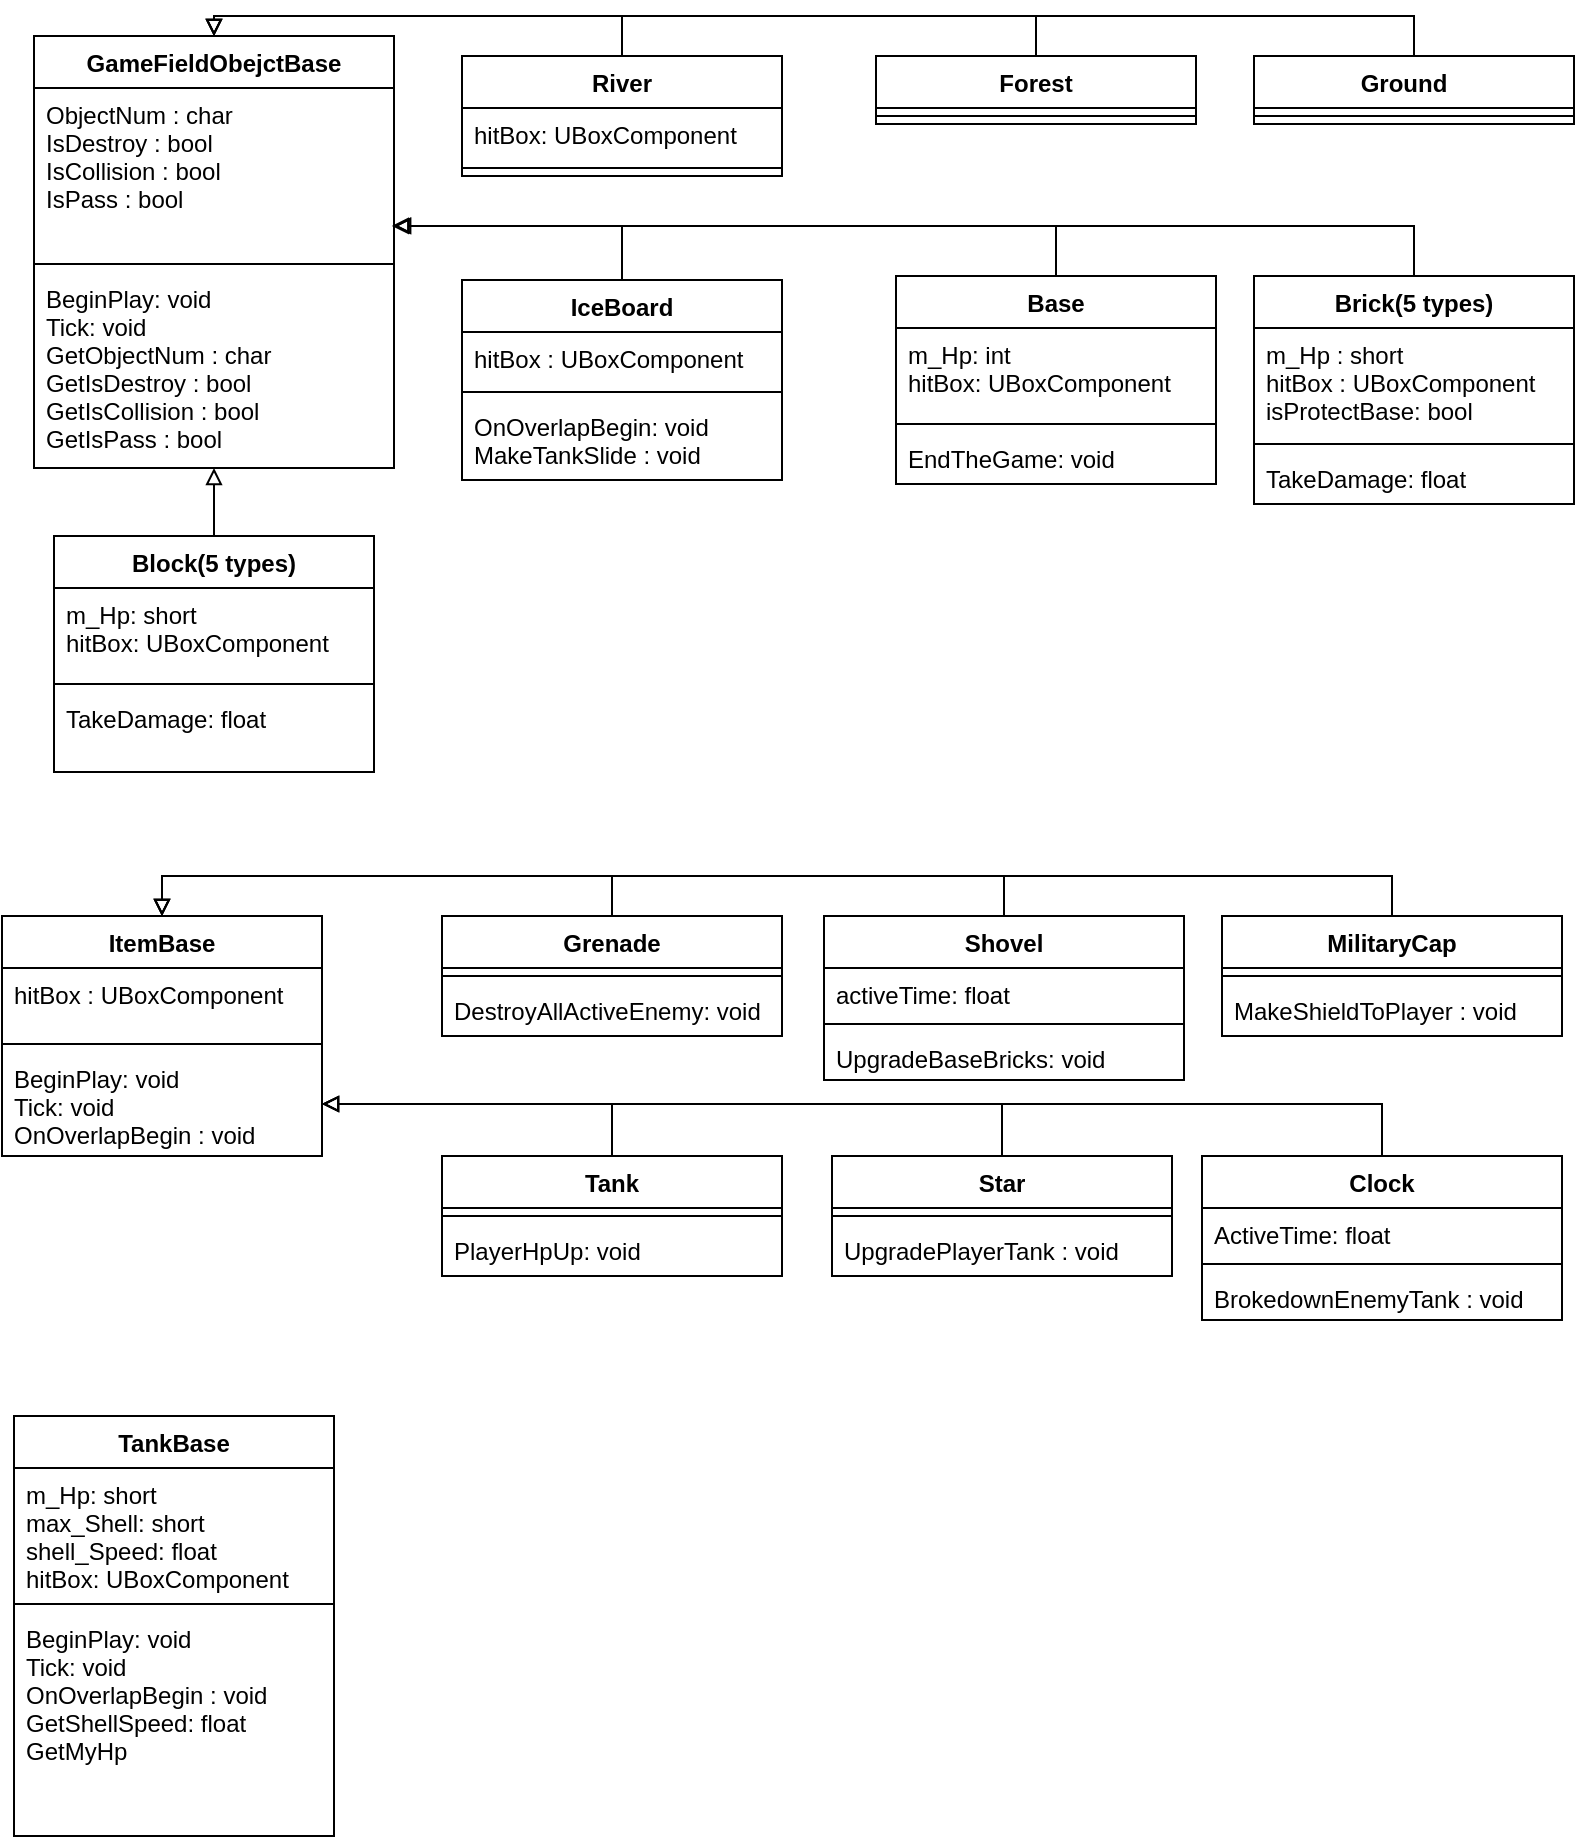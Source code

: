 <mxfile version="14.8.2" type="github">
  <diagram id="18M-LUdaHcNmzgpJbuH8" name="Page-1">
    <mxGraphModel dx="1422" dy="762" grid="1" gridSize="10" guides="1" tooltips="1" connect="1" arrows="1" fold="1" page="1" pageScale="1" pageWidth="827" pageHeight="1169" math="0" shadow="0">
      <root>
        <mxCell id="0" />
        <mxCell id="1" parent="0" />
        <mxCell id="j56DUkqlP8ktRM9wooqD-5" value="GameFieldObejctBase" style="swimlane;fontStyle=1;align=center;verticalAlign=top;childLayout=stackLayout;horizontal=1;startSize=26;horizontalStack=0;resizeParent=1;resizeParentMax=0;resizeLast=0;collapsible=1;marginBottom=0;" parent="1" vertex="1">
          <mxGeometry x="40" y="30" width="180" height="216" as="geometry" />
        </mxCell>
        <mxCell id="j56DUkqlP8ktRM9wooqD-6" value="ObjectNum : char&#xa;IsDestroy : bool &#xa;IsCollision : bool &#xa;IsPass : bool&#xa;" style="text;strokeColor=none;fillColor=none;align=left;verticalAlign=top;spacingLeft=4;spacingRight=4;overflow=hidden;rotatable=0;points=[[0,0.5],[1,0.5]];portConstraint=eastwest;" parent="j56DUkqlP8ktRM9wooqD-5" vertex="1">
          <mxGeometry y="26" width="180" height="84" as="geometry" />
        </mxCell>
        <mxCell id="j56DUkqlP8ktRM9wooqD-7" value="" style="line;strokeWidth=1;fillColor=none;align=left;verticalAlign=middle;spacingTop=-1;spacingLeft=3;spacingRight=3;rotatable=0;labelPosition=right;points=[];portConstraint=eastwest;" parent="j56DUkqlP8ktRM9wooqD-5" vertex="1">
          <mxGeometry y="110" width="180" height="8" as="geometry" />
        </mxCell>
        <mxCell id="j56DUkqlP8ktRM9wooqD-8" value="BeginPlay: void&#xa;Tick: void&#xa;GetObjectNum : char&#xa;GetIsDestroy : bool &#xa;GetIsCollision : bool &#xa;GetIsPass : bool&#xa;&#xa;" style="text;strokeColor=none;fillColor=none;align=left;verticalAlign=top;spacingLeft=4;spacingRight=4;overflow=hidden;rotatable=0;points=[[0,0.5],[1,0.5]];portConstraint=eastwest;" parent="j56DUkqlP8ktRM9wooqD-5" vertex="1">
          <mxGeometry y="118" width="180" height="98" as="geometry" />
        </mxCell>
        <mxCell id="-nYvT70M20ZzREp3ke7q-32" style="edgeStyle=orthogonalEdgeStyle;rounded=0;orthogonalLoop=1;jettySize=auto;html=1;exitX=0.5;exitY=0;exitDx=0;exitDy=0;entryX=0.5;entryY=0;entryDx=0;entryDy=0;endArrow=block;endFill=0;" edge="1" parent="1" source="ObYeSLzphHEVCBW5jLu3-10" target="j56DUkqlP8ktRM9wooqD-5">
          <mxGeometry relative="1" as="geometry" />
        </mxCell>
        <mxCell id="ObYeSLzphHEVCBW5jLu3-10" value="Ground   " style="swimlane;fontStyle=1;align=center;verticalAlign=top;childLayout=stackLayout;horizontal=1;startSize=26;horizontalStack=0;resizeParent=1;resizeParentMax=0;resizeLast=0;collapsible=1;marginBottom=0;" parent="1" vertex="1">
          <mxGeometry x="650" y="40" width="160" height="34" as="geometry" />
        </mxCell>
        <mxCell id="ObYeSLzphHEVCBW5jLu3-12" value="" style="line;strokeWidth=1;fillColor=none;align=left;verticalAlign=middle;spacingTop=-1;spacingLeft=3;spacingRight=3;rotatable=0;labelPosition=right;points=[];portConstraint=eastwest;" parent="ObYeSLzphHEVCBW5jLu3-10" vertex="1">
          <mxGeometry y="26" width="160" height="8" as="geometry" />
        </mxCell>
        <mxCell id="Gsq7Cc53CUmocSwE9akI-6" style="edgeStyle=orthogonalEdgeStyle;rounded=0;orthogonalLoop=1;jettySize=auto;html=1;exitX=0.5;exitY=0;exitDx=0;exitDy=0;entryX=0.5;entryY=1;entryDx=0;entryDy=0;entryPerimeter=0;endArrow=block;endFill=0;" parent="1" source="ObYeSLzphHEVCBW5jLu3-14" target="j56DUkqlP8ktRM9wooqD-8" edge="1">
          <mxGeometry relative="1" as="geometry" />
        </mxCell>
        <mxCell id="ObYeSLzphHEVCBW5jLu3-14" value="Block(5 types)" style="swimlane;fontStyle=1;align=center;verticalAlign=top;childLayout=stackLayout;horizontal=1;startSize=26;horizontalStack=0;resizeParent=1;resizeParentMax=0;resizeLast=0;collapsible=1;marginBottom=0;" parent="1" vertex="1">
          <mxGeometry x="50" y="280" width="160" height="118" as="geometry" />
        </mxCell>
        <mxCell id="ObYeSLzphHEVCBW5jLu3-15" value="m_Hp: short&#xa;hitBox: UBoxComponent" style="text;strokeColor=none;fillColor=none;align=left;verticalAlign=top;spacingLeft=4;spacingRight=4;overflow=hidden;rotatable=0;points=[[0,0.5],[1,0.5]];portConstraint=eastwest;" parent="ObYeSLzphHEVCBW5jLu3-14" vertex="1">
          <mxGeometry y="26" width="160" height="44" as="geometry" />
        </mxCell>
        <mxCell id="ObYeSLzphHEVCBW5jLu3-16" value="" style="line;strokeWidth=1;fillColor=none;align=left;verticalAlign=middle;spacingTop=-1;spacingLeft=3;spacingRight=3;rotatable=0;labelPosition=right;points=[];portConstraint=eastwest;" parent="ObYeSLzphHEVCBW5jLu3-14" vertex="1">
          <mxGeometry y="70" width="160" height="8" as="geometry" />
        </mxCell>
        <mxCell id="ObYeSLzphHEVCBW5jLu3-17" value="TakeDamage: float " style="text;strokeColor=none;fillColor=none;align=left;verticalAlign=top;spacingLeft=4;spacingRight=4;overflow=hidden;rotatable=0;points=[[0,0.5],[1,0.5]];portConstraint=eastwest;" parent="ObYeSLzphHEVCBW5jLu3-14" vertex="1">
          <mxGeometry y="78" width="160" height="40" as="geometry" />
        </mxCell>
        <mxCell id="-nYvT70M20ZzREp3ke7q-29" style="edgeStyle=orthogonalEdgeStyle;rounded=0;orthogonalLoop=1;jettySize=auto;html=1;exitX=0.5;exitY=0;exitDx=0;exitDy=0;entryX=0.994;entryY=0.821;entryDx=0;entryDy=0;entryPerimeter=0;endArrow=block;endFill=0;" edge="1" parent="1" source="ObYeSLzphHEVCBW5jLu3-18" target="j56DUkqlP8ktRM9wooqD-6">
          <mxGeometry relative="1" as="geometry" />
        </mxCell>
        <mxCell id="ObYeSLzphHEVCBW5jLu3-18" value="Brick(5 types)" style="swimlane;fontStyle=1;align=center;verticalAlign=top;childLayout=stackLayout;horizontal=1;startSize=26;horizontalStack=0;resizeParent=1;resizeParentMax=0;resizeLast=0;collapsible=1;marginBottom=0;" parent="1" vertex="1">
          <mxGeometry x="650" y="150" width="160" height="114" as="geometry" />
        </mxCell>
        <mxCell id="ObYeSLzphHEVCBW5jLu3-19" value="m_Hp : short&#xa;hitBox : UBoxComponent&#xa;isProtectBase: bool&#xa;" style="text;strokeColor=none;fillColor=none;align=left;verticalAlign=top;spacingLeft=4;spacingRight=4;overflow=hidden;rotatable=0;points=[[0,0.5],[1,0.5]];portConstraint=eastwest;" parent="ObYeSLzphHEVCBW5jLu3-18" vertex="1">
          <mxGeometry y="26" width="160" height="54" as="geometry" />
        </mxCell>
        <mxCell id="ObYeSLzphHEVCBW5jLu3-20" value="" style="line;strokeWidth=1;fillColor=none;align=left;verticalAlign=middle;spacingTop=-1;spacingLeft=3;spacingRight=3;rotatable=0;labelPosition=right;points=[];portConstraint=eastwest;" parent="ObYeSLzphHEVCBW5jLu3-18" vertex="1">
          <mxGeometry y="80" width="160" height="8" as="geometry" />
        </mxCell>
        <mxCell id="ObYeSLzphHEVCBW5jLu3-21" value="TakeDamage: float " style="text;strokeColor=none;fillColor=none;align=left;verticalAlign=top;spacingLeft=4;spacingRight=4;overflow=hidden;rotatable=0;points=[[0,0.5],[1,0.5]];portConstraint=eastwest;" parent="ObYeSLzphHEVCBW5jLu3-18" vertex="1">
          <mxGeometry y="88" width="160" height="26" as="geometry" />
        </mxCell>
        <mxCell id="-nYvT70M20ZzREp3ke7q-31" style="edgeStyle=orthogonalEdgeStyle;rounded=0;orthogonalLoop=1;jettySize=auto;html=1;exitX=0.5;exitY=0;exitDx=0;exitDy=0;entryX=0.5;entryY=0;entryDx=0;entryDy=0;endArrow=block;endFill=0;" edge="1" parent="1" source="ObYeSLzphHEVCBW5jLu3-22" target="j56DUkqlP8ktRM9wooqD-5">
          <mxGeometry relative="1" as="geometry" />
        </mxCell>
        <mxCell id="ObYeSLzphHEVCBW5jLu3-22" value="Forest" style="swimlane;fontStyle=1;align=center;verticalAlign=top;childLayout=stackLayout;horizontal=1;startSize=26;horizontalStack=0;resizeParent=1;resizeParentMax=0;resizeLast=0;collapsible=1;marginBottom=0;" parent="1" vertex="1">
          <mxGeometry x="461" y="40" width="160" height="34" as="geometry" />
        </mxCell>
        <mxCell id="ObYeSLzphHEVCBW5jLu3-24" value="" style="line;strokeWidth=1;fillColor=none;align=left;verticalAlign=middle;spacingTop=-1;spacingLeft=3;spacingRight=3;rotatable=0;labelPosition=right;points=[];portConstraint=eastwest;" parent="ObYeSLzphHEVCBW5jLu3-22" vertex="1">
          <mxGeometry y="26" width="160" height="8" as="geometry" />
        </mxCell>
        <mxCell id="-nYvT70M20ZzREp3ke7q-30" style="edgeStyle=orthogonalEdgeStyle;rounded=0;orthogonalLoop=1;jettySize=auto;html=1;exitX=0.5;exitY=0;exitDx=0;exitDy=0;entryX=0.5;entryY=0;entryDx=0;entryDy=0;endArrow=block;endFill=0;" edge="1" parent="1" source="ObYeSLzphHEVCBW5jLu3-26" target="j56DUkqlP8ktRM9wooqD-5">
          <mxGeometry relative="1" as="geometry" />
        </mxCell>
        <mxCell id="ObYeSLzphHEVCBW5jLu3-26" value="River" style="swimlane;fontStyle=1;align=center;verticalAlign=top;childLayout=stackLayout;horizontal=1;startSize=26;horizontalStack=0;resizeParent=1;resizeParentMax=0;resizeLast=0;collapsible=1;marginBottom=0;" parent="1" vertex="1">
          <mxGeometry x="254" y="40" width="160" height="60" as="geometry" />
        </mxCell>
        <mxCell id="ObYeSLzphHEVCBW5jLu3-27" value="hitBox: UBoxComponent" style="text;strokeColor=none;fillColor=none;align=left;verticalAlign=top;spacingLeft=4;spacingRight=4;overflow=hidden;rotatable=0;points=[[0,0.5],[1,0.5]];portConstraint=eastwest;" parent="ObYeSLzphHEVCBW5jLu3-26" vertex="1">
          <mxGeometry y="26" width="160" height="26" as="geometry" />
        </mxCell>
        <mxCell id="ObYeSLzphHEVCBW5jLu3-28" value="" style="line;strokeWidth=1;fillColor=none;align=left;verticalAlign=middle;spacingTop=-1;spacingLeft=3;spacingRight=3;rotatable=0;labelPosition=right;points=[];portConstraint=eastwest;" parent="ObYeSLzphHEVCBW5jLu3-26" vertex="1">
          <mxGeometry y="52" width="160" height="8" as="geometry" />
        </mxCell>
        <mxCell id="-nYvT70M20ZzREp3ke7q-26" style="edgeStyle=orthogonalEdgeStyle;rounded=0;orthogonalLoop=1;jettySize=auto;html=1;exitX=0.5;exitY=0;exitDx=0;exitDy=0;entryX=1;entryY=0.821;entryDx=0;entryDy=0;entryPerimeter=0;endArrow=block;endFill=0;" edge="1" parent="1" source="ObYeSLzphHEVCBW5jLu3-30" target="j56DUkqlP8ktRM9wooqD-6">
          <mxGeometry relative="1" as="geometry" />
        </mxCell>
        <mxCell id="ObYeSLzphHEVCBW5jLu3-30" value="IceBoard" style="swimlane;fontStyle=1;align=center;verticalAlign=top;childLayout=stackLayout;horizontal=1;startSize=26;horizontalStack=0;resizeParent=1;resizeParentMax=0;resizeLast=0;collapsible=1;marginBottom=0;" parent="1" vertex="1">
          <mxGeometry x="254" y="152" width="160" height="100" as="geometry" />
        </mxCell>
        <mxCell id="ObYeSLzphHEVCBW5jLu3-31" value="hitBox : UBoxComponent" style="text;strokeColor=none;fillColor=none;align=left;verticalAlign=top;spacingLeft=4;spacingRight=4;overflow=hidden;rotatable=0;points=[[0,0.5],[1,0.5]];portConstraint=eastwest;" parent="ObYeSLzphHEVCBW5jLu3-30" vertex="1">
          <mxGeometry y="26" width="160" height="26" as="geometry" />
        </mxCell>
        <mxCell id="ObYeSLzphHEVCBW5jLu3-32" value="" style="line;strokeWidth=1;fillColor=none;align=left;verticalAlign=middle;spacingTop=-1;spacingLeft=3;spacingRight=3;rotatable=0;labelPosition=right;points=[];portConstraint=eastwest;" parent="ObYeSLzphHEVCBW5jLu3-30" vertex="1">
          <mxGeometry y="52" width="160" height="8" as="geometry" />
        </mxCell>
        <mxCell id="ObYeSLzphHEVCBW5jLu3-33" value="OnOverlapBegin: void&#xa;MakeTankSlide : void&#xa;&#xa;" style="text;strokeColor=none;fillColor=none;align=left;verticalAlign=top;spacingLeft=4;spacingRight=4;overflow=hidden;rotatable=0;points=[[0,0.5],[1,0.5]];portConstraint=eastwest;" parent="ObYeSLzphHEVCBW5jLu3-30" vertex="1">
          <mxGeometry y="60" width="160" height="40" as="geometry" />
        </mxCell>
        <mxCell id="-nYvT70M20ZzREp3ke7q-28" style="edgeStyle=orthogonalEdgeStyle;rounded=0;orthogonalLoop=1;jettySize=auto;html=1;exitX=0.5;exitY=0;exitDx=0;exitDy=0;entryX=1;entryY=0.821;entryDx=0;entryDy=0;entryPerimeter=0;endArrow=block;endFill=0;" edge="1" parent="1" source="ObYeSLzphHEVCBW5jLu3-34" target="j56DUkqlP8ktRM9wooqD-6">
          <mxGeometry relative="1" as="geometry" />
        </mxCell>
        <mxCell id="ObYeSLzphHEVCBW5jLu3-34" value="Base" style="swimlane;fontStyle=1;align=center;verticalAlign=top;childLayout=stackLayout;horizontal=1;startSize=26;horizontalStack=0;resizeParent=1;resizeParentMax=0;resizeLast=0;collapsible=1;marginBottom=0;" parent="1" vertex="1">
          <mxGeometry x="471" y="150" width="160" height="104" as="geometry" />
        </mxCell>
        <mxCell id="ObYeSLzphHEVCBW5jLu3-35" value="m_Hp: int&#xa;hitBox: UBoxComponent" style="text;strokeColor=none;fillColor=none;align=left;verticalAlign=top;spacingLeft=4;spacingRight=4;overflow=hidden;rotatable=0;points=[[0,0.5],[1,0.5]];portConstraint=eastwest;" parent="ObYeSLzphHEVCBW5jLu3-34" vertex="1">
          <mxGeometry y="26" width="160" height="44" as="geometry" />
        </mxCell>
        <mxCell id="ObYeSLzphHEVCBW5jLu3-36" value="" style="line;strokeWidth=1;fillColor=none;align=left;verticalAlign=middle;spacingTop=-1;spacingLeft=3;spacingRight=3;rotatable=0;labelPosition=right;points=[];portConstraint=eastwest;" parent="ObYeSLzphHEVCBW5jLu3-34" vertex="1">
          <mxGeometry y="70" width="160" height="8" as="geometry" />
        </mxCell>
        <mxCell id="ObYeSLzphHEVCBW5jLu3-37" value="EndTheGame: void " style="text;strokeColor=none;fillColor=none;align=left;verticalAlign=top;spacingLeft=4;spacingRight=4;overflow=hidden;rotatable=0;points=[[0,0.5],[1,0.5]];portConstraint=eastwest;" parent="ObYeSLzphHEVCBW5jLu3-34" vertex="1">
          <mxGeometry y="78" width="160" height="26" as="geometry" />
        </mxCell>
        <mxCell id="Gsq7Cc53CUmocSwE9akI-10" value="ItemBase" style="swimlane;fontStyle=1;align=center;verticalAlign=top;childLayout=stackLayout;horizontal=1;startSize=26;horizontalStack=0;resizeParent=1;resizeParentMax=0;resizeLast=0;collapsible=1;marginBottom=0;" parent="1" vertex="1">
          <mxGeometry x="24" y="470" width="160" height="120" as="geometry" />
        </mxCell>
        <mxCell id="Gsq7Cc53CUmocSwE9akI-11" value="hitBox : UBoxComponent" style="text;strokeColor=none;fillColor=none;align=left;verticalAlign=top;spacingLeft=4;spacingRight=4;overflow=hidden;rotatable=0;points=[[0,0.5],[1,0.5]];portConstraint=eastwest;" parent="Gsq7Cc53CUmocSwE9akI-10" vertex="1">
          <mxGeometry y="26" width="160" height="34" as="geometry" />
        </mxCell>
        <mxCell id="Gsq7Cc53CUmocSwE9akI-12" value="" style="line;strokeWidth=1;fillColor=none;align=left;verticalAlign=middle;spacingTop=-1;spacingLeft=3;spacingRight=3;rotatable=0;labelPosition=right;points=[];portConstraint=eastwest;" parent="Gsq7Cc53CUmocSwE9akI-10" vertex="1">
          <mxGeometry y="60" width="160" height="8" as="geometry" />
        </mxCell>
        <mxCell id="Gsq7Cc53CUmocSwE9akI-13" value="BeginPlay: void&#xa;Tick: void&#xa;OnOverlapBegin : void &#xa;&#xa;" style="text;strokeColor=none;fillColor=none;align=left;verticalAlign=top;spacingLeft=4;spacingRight=4;overflow=hidden;rotatable=0;points=[[0,0.5],[1,0.5]];portConstraint=eastwest;" parent="Gsq7Cc53CUmocSwE9akI-10" vertex="1">
          <mxGeometry y="68" width="160" height="52" as="geometry" />
        </mxCell>
        <mxCell id="Gsq7Cc53CUmocSwE9akI-28" style="edgeStyle=orthogonalEdgeStyle;rounded=0;orthogonalLoop=1;jettySize=auto;html=1;exitX=0.5;exitY=0;exitDx=0;exitDy=0;entryX=0.5;entryY=0;entryDx=0;entryDy=0;endArrow=block;endFill=0;" parent="1" source="Gsq7Cc53CUmocSwE9akI-14" target="Gsq7Cc53CUmocSwE9akI-10" edge="1">
          <mxGeometry relative="1" as="geometry" />
        </mxCell>
        <mxCell id="Gsq7Cc53CUmocSwE9akI-14" value="Grenade" style="swimlane;fontStyle=1;align=center;verticalAlign=top;childLayout=stackLayout;horizontal=1;startSize=26;horizontalStack=0;resizeParent=1;resizeParentMax=0;resizeLast=0;collapsible=1;marginBottom=0;" parent="1" vertex="1">
          <mxGeometry x="244" y="470" width="170" height="60" as="geometry" />
        </mxCell>
        <mxCell id="Gsq7Cc53CUmocSwE9akI-16" value="" style="line;strokeWidth=1;fillColor=none;align=left;verticalAlign=middle;spacingTop=-1;spacingLeft=3;spacingRight=3;rotatable=0;labelPosition=right;points=[];portConstraint=eastwest;" parent="Gsq7Cc53CUmocSwE9akI-14" vertex="1">
          <mxGeometry y="26" width="170" height="8" as="geometry" />
        </mxCell>
        <mxCell id="Gsq7Cc53CUmocSwE9akI-17" value="DestroyAllActiveEnemy: void" style="text;strokeColor=none;fillColor=none;align=left;verticalAlign=top;spacingLeft=4;spacingRight=4;overflow=hidden;rotatable=0;points=[[0,0.5],[1,0.5]];portConstraint=eastwest;" parent="Gsq7Cc53CUmocSwE9akI-14" vertex="1">
          <mxGeometry y="34" width="170" height="26" as="geometry" />
        </mxCell>
        <mxCell id="Gsq7Cc53CUmocSwE9akI-27" style="edgeStyle=orthogonalEdgeStyle;rounded=0;orthogonalLoop=1;jettySize=auto;html=1;exitX=0.5;exitY=0;exitDx=0;exitDy=0;entryX=0.5;entryY=0;entryDx=0;entryDy=0;endArrow=block;endFill=0;" parent="1" source="Gsq7Cc53CUmocSwE9akI-23" target="Gsq7Cc53CUmocSwE9akI-10" edge="1">
          <mxGeometry relative="1" as="geometry" />
        </mxCell>
        <mxCell id="Gsq7Cc53CUmocSwE9akI-23" value="MilitaryCap" style="swimlane;fontStyle=1;align=center;verticalAlign=top;childLayout=stackLayout;horizontal=1;startSize=26;horizontalStack=0;resizeParent=1;resizeParentMax=0;resizeLast=0;collapsible=1;marginBottom=0;" parent="1" vertex="1">
          <mxGeometry x="634" y="470" width="170" height="60" as="geometry" />
        </mxCell>
        <mxCell id="Gsq7Cc53CUmocSwE9akI-24" value="" style="line;strokeWidth=1;fillColor=none;align=left;verticalAlign=middle;spacingTop=-1;spacingLeft=3;spacingRight=3;rotatable=0;labelPosition=right;points=[];portConstraint=eastwest;" parent="Gsq7Cc53CUmocSwE9akI-23" vertex="1">
          <mxGeometry y="26" width="170" height="8" as="geometry" />
        </mxCell>
        <mxCell id="Gsq7Cc53CUmocSwE9akI-25" value="MakeShieldToPlayer : void" style="text;strokeColor=none;fillColor=none;align=left;verticalAlign=top;spacingLeft=4;spacingRight=4;overflow=hidden;rotatable=0;points=[[0,0.5],[1,0.5]];portConstraint=eastwest;" parent="Gsq7Cc53CUmocSwE9akI-23" vertex="1">
          <mxGeometry y="34" width="170" height="26" as="geometry" />
        </mxCell>
        <mxCell id="-nYvT70M20ZzREp3ke7q-19" style="edgeStyle=orthogonalEdgeStyle;rounded=0;orthogonalLoop=1;jettySize=auto;html=1;exitX=0.5;exitY=0;exitDx=0;exitDy=0;entryX=1;entryY=0.5;entryDx=0;entryDy=0;endArrow=block;endFill=0;" edge="1" parent="1" source="-nYvT70M20ZzREp3ke7q-1" target="Gsq7Cc53CUmocSwE9akI-13">
          <mxGeometry relative="1" as="geometry" />
        </mxCell>
        <mxCell id="-nYvT70M20ZzREp3ke7q-1" value="Tank" style="swimlane;fontStyle=1;align=center;verticalAlign=top;childLayout=stackLayout;horizontal=1;startSize=26;horizontalStack=0;resizeParent=1;resizeParentMax=0;resizeLast=0;collapsible=1;marginBottom=0;" vertex="1" parent="1">
          <mxGeometry x="244" y="590" width="170" height="60" as="geometry" />
        </mxCell>
        <mxCell id="-nYvT70M20ZzREp3ke7q-2" value="" style="line;strokeWidth=1;fillColor=none;align=left;verticalAlign=middle;spacingTop=-1;spacingLeft=3;spacingRight=3;rotatable=0;labelPosition=right;points=[];portConstraint=eastwest;" vertex="1" parent="-nYvT70M20ZzREp3ke7q-1">
          <mxGeometry y="26" width="170" height="8" as="geometry" />
        </mxCell>
        <mxCell id="-nYvT70M20ZzREp3ke7q-3" value="PlayerHpUp: void" style="text;strokeColor=none;fillColor=none;align=left;verticalAlign=top;spacingLeft=4;spacingRight=4;overflow=hidden;rotatable=0;points=[[0,0.5],[1,0.5]];portConstraint=eastwest;" vertex="1" parent="-nYvT70M20ZzREp3ke7q-1">
          <mxGeometry y="34" width="170" height="26" as="geometry" />
        </mxCell>
        <mxCell id="-nYvT70M20ZzREp3ke7q-20" style="edgeStyle=orthogonalEdgeStyle;rounded=0;orthogonalLoop=1;jettySize=auto;html=1;exitX=0.5;exitY=0;exitDx=0;exitDy=0;entryX=1;entryY=0.5;entryDx=0;entryDy=0;endArrow=block;endFill=0;" edge="1" parent="1" source="-nYvT70M20ZzREp3ke7q-4" target="Gsq7Cc53CUmocSwE9akI-13">
          <mxGeometry relative="1" as="geometry" />
        </mxCell>
        <mxCell id="-nYvT70M20ZzREp3ke7q-4" value="Star" style="swimlane;fontStyle=1;align=center;verticalAlign=top;childLayout=stackLayout;horizontal=1;startSize=26;horizontalStack=0;resizeParent=1;resizeParentMax=0;resizeLast=0;collapsible=1;marginBottom=0;" vertex="1" parent="1">
          <mxGeometry x="439" y="590" width="170" height="60" as="geometry" />
        </mxCell>
        <mxCell id="-nYvT70M20ZzREp3ke7q-5" value="" style="line;strokeWidth=1;fillColor=none;align=left;verticalAlign=middle;spacingTop=-1;spacingLeft=3;spacingRight=3;rotatable=0;labelPosition=right;points=[];portConstraint=eastwest;" vertex="1" parent="-nYvT70M20ZzREp3ke7q-4">
          <mxGeometry y="26" width="170" height="8" as="geometry" />
        </mxCell>
        <mxCell id="-nYvT70M20ZzREp3ke7q-6" value="UpgradePlayerTank : void" style="text;strokeColor=none;fillColor=none;align=left;verticalAlign=top;spacingLeft=4;spacingRight=4;overflow=hidden;rotatable=0;points=[[0,0.5],[1,0.5]];portConstraint=eastwest;" vertex="1" parent="-nYvT70M20ZzREp3ke7q-4">
          <mxGeometry y="34" width="170" height="26" as="geometry" />
        </mxCell>
        <mxCell id="-nYvT70M20ZzREp3ke7q-21" style="edgeStyle=orthogonalEdgeStyle;rounded=0;orthogonalLoop=1;jettySize=auto;html=1;exitX=0.5;exitY=0;exitDx=0;exitDy=0;entryX=1;entryY=0.5;entryDx=0;entryDy=0;endArrow=block;endFill=0;" edge="1" parent="1" source="-nYvT70M20ZzREp3ke7q-10" target="Gsq7Cc53CUmocSwE9akI-13">
          <mxGeometry relative="1" as="geometry" />
        </mxCell>
        <mxCell id="-nYvT70M20ZzREp3ke7q-10" value="Clock" style="swimlane;fontStyle=1;align=center;verticalAlign=top;childLayout=stackLayout;horizontal=1;startSize=26;horizontalStack=0;resizeParent=1;resizeParentMax=0;resizeLast=0;collapsible=1;marginBottom=0;" vertex="1" parent="1">
          <mxGeometry x="624" y="590" width="180" height="82" as="geometry" />
        </mxCell>
        <mxCell id="-nYvT70M20ZzREp3ke7q-11" value="ActiveTime: float" style="text;strokeColor=none;fillColor=none;align=left;verticalAlign=top;spacingLeft=4;spacingRight=4;overflow=hidden;rotatable=0;points=[[0,0.5],[1,0.5]];portConstraint=eastwest;" vertex="1" parent="-nYvT70M20ZzREp3ke7q-10">
          <mxGeometry y="26" width="180" height="24" as="geometry" />
        </mxCell>
        <mxCell id="-nYvT70M20ZzREp3ke7q-12" value="" style="line;strokeWidth=1;fillColor=none;align=left;verticalAlign=middle;spacingTop=-1;spacingLeft=3;spacingRight=3;rotatable=0;labelPosition=right;points=[];portConstraint=eastwest;" vertex="1" parent="-nYvT70M20ZzREp3ke7q-10">
          <mxGeometry y="50" width="180" height="8" as="geometry" />
        </mxCell>
        <mxCell id="-nYvT70M20ZzREp3ke7q-13" value="BrokedownEnemyTank : void" style="text;strokeColor=none;fillColor=none;align=left;verticalAlign=top;spacingLeft=4;spacingRight=4;overflow=hidden;rotatable=0;points=[[0,0.5],[1,0.5]];portConstraint=eastwest;" vertex="1" parent="-nYvT70M20ZzREp3ke7q-10">
          <mxGeometry y="58" width="180" height="24" as="geometry" />
        </mxCell>
        <mxCell id="-nYvT70M20ZzREp3ke7q-18" style="edgeStyle=orthogonalEdgeStyle;rounded=0;orthogonalLoop=1;jettySize=auto;html=1;exitX=0.5;exitY=0;exitDx=0;exitDy=0;entryX=0.5;entryY=0;entryDx=0;entryDy=0;endArrow=block;endFill=0;" edge="1" parent="1" source="-nYvT70M20ZzREp3ke7q-14" target="Gsq7Cc53CUmocSwE9akI-10">
          <mxGeometry relative="1" as="geometry" />
        </mxCell>
        <mxCell id="-nYvT70M20ZzREp3ke7q-14" value="Shovel&#xa;    " style="swimlane;fontStyle=1;align=center;verticalAlign=top;childLayout=stackLayout;horizontal=1;startSize=26;horizontalStack=0;resizeParent=1;resizeParentMax=0;resizeLast=0;collapsible=1;marginBottom=0;" vertex="1" parent="1">
          <mxGeometry x="435" y="470" width="180" height="82" as="geometry" />
        </mxCell>
        <mxCell id="-nYvT70M20ZzREp3ke7q-15" value="activeTime: float" style="text;strokeColor=none;fillColor=none;align=left;verticalAlign=top;spacingLeft=4;spacingRight=4;overflow=hidden;rotatable=0;points=[[0,0.5],[1,0.5]];portConstraint=eastwest;" vertex="1" parent="-nYvT70M20ZzREp3ke7q-14">
          <mxGeometry y="26" width="180" height="24" as="geometry" />
        </mxCell>
        <mxCell id="-nYvT70M20ZzREp3ke7q-16" value="" style="line;strokeWidth=1;fillColor=none;align=left;verticalAlign=middle;spacingTop=-1;spacingLeft=3;spacingRight=3;rotatable=0;labelPosition=right;points=[];portConstraint=eastwest;" vertex="1" parent="-nYvT70M20ZzREp3ke7q-14">
          <mxGeometry y="50" width="180" height="8" as="geometry" />
        </mxCell>
        <mxCell id="-nYvT70M20ZzREp3ke7q-17" value="UpgradeBaseBricks: void" style="text;strokeColor=none;fillColor=none;align=left;verticalAlign=top;spacingLeft=4;spacingRight=4;overflow=hidden;rotatable=0;points=[[0,0.5],[1,0.5]];portConstraint=eastwest;" vertex="1" parent="-nYvT70M20ZzREp3ke7q-14">
          <mxGeometry y="58" width="180" height="24" as="geometry" />
        </mxCell>
        <mxCell id="-nYvT70M20ZzREp3ke7q-22" value="TankBase" style="swimlane;fontStyle=1;align=center;verticalAlign=top;childLayout=stackLayout;horizontal=1;startSize=26;horizontalStack=0;resizeParent=1;resizeParentMax=0;resizeLast=0;collapsible=1;marginBottom=0;" vertex="1" parent="1">
          <mxGeometry x="30" y="720" width="160" height="210" as="geometry" />
        </mxCell>
        <mxCell id="-nYvT70M20ZzREp3ke7q-23" value="m_Hp: short&#xa;max_Shell: short&#xa;shell_Speed: float  &#xa;hitBox: UBoxComponent&#xa;" style="text;strokeColor=none;fillColor=none;align=left;verticalAlign=top;spacingLeft=4;spacingRight=4;overflow=hidden;rotatable=0;points=[[0,0.5],[1,0.5]];portConstraint=eastwest;" vertex="1" parent="-nYvT70M20ZzREp3ke7q-22">
          <mxGeometry y="26" width="160" height="64" as="geometry" />
        </mxCell>
        <mxCell id="-nYvT70M20ZzREp3ke7q-24" value="" style="line;strokeWidth=1;fillColor=none;align=left;verticalAlign=middle;spacingTop=-1;spacingLeft=3;spacingRight=3;rotatable=0;labelPosition=right;points=[];portConstraint=eastwest;" vertex="1" parent="-nYvT70M20ZzREp3ke7q-22">
          <mxGeometry y="90" width="160" height="8" as="geometry" />
        </mxCell>
        <mxCell id="-nYvT70M20ZzREp3ke7q-25" value="BeginPlay: void&#xa;Tick: void&#xa;OnOverlapBegin : void &#xa;GetShellSpeed: float&#xa;GetMyHp" style="text;strokeColor=none;fillColor=none;align=left;verticalAlign=top;spacingLeft=4;spacingRight=4;overflow=hidden;rotatable=0;points=[[0,0.5],[1,0.5]];portConstraint=eastwest;" vertex="1" parent="-nYvT70M20ZzREp3ke7q-22">
          <mxGeometry y="98" width="160" height="112" as="geometry" />
        </mxCell>
      </root>
    </mxGraphModel>
  </diagram>
</mxfile>
